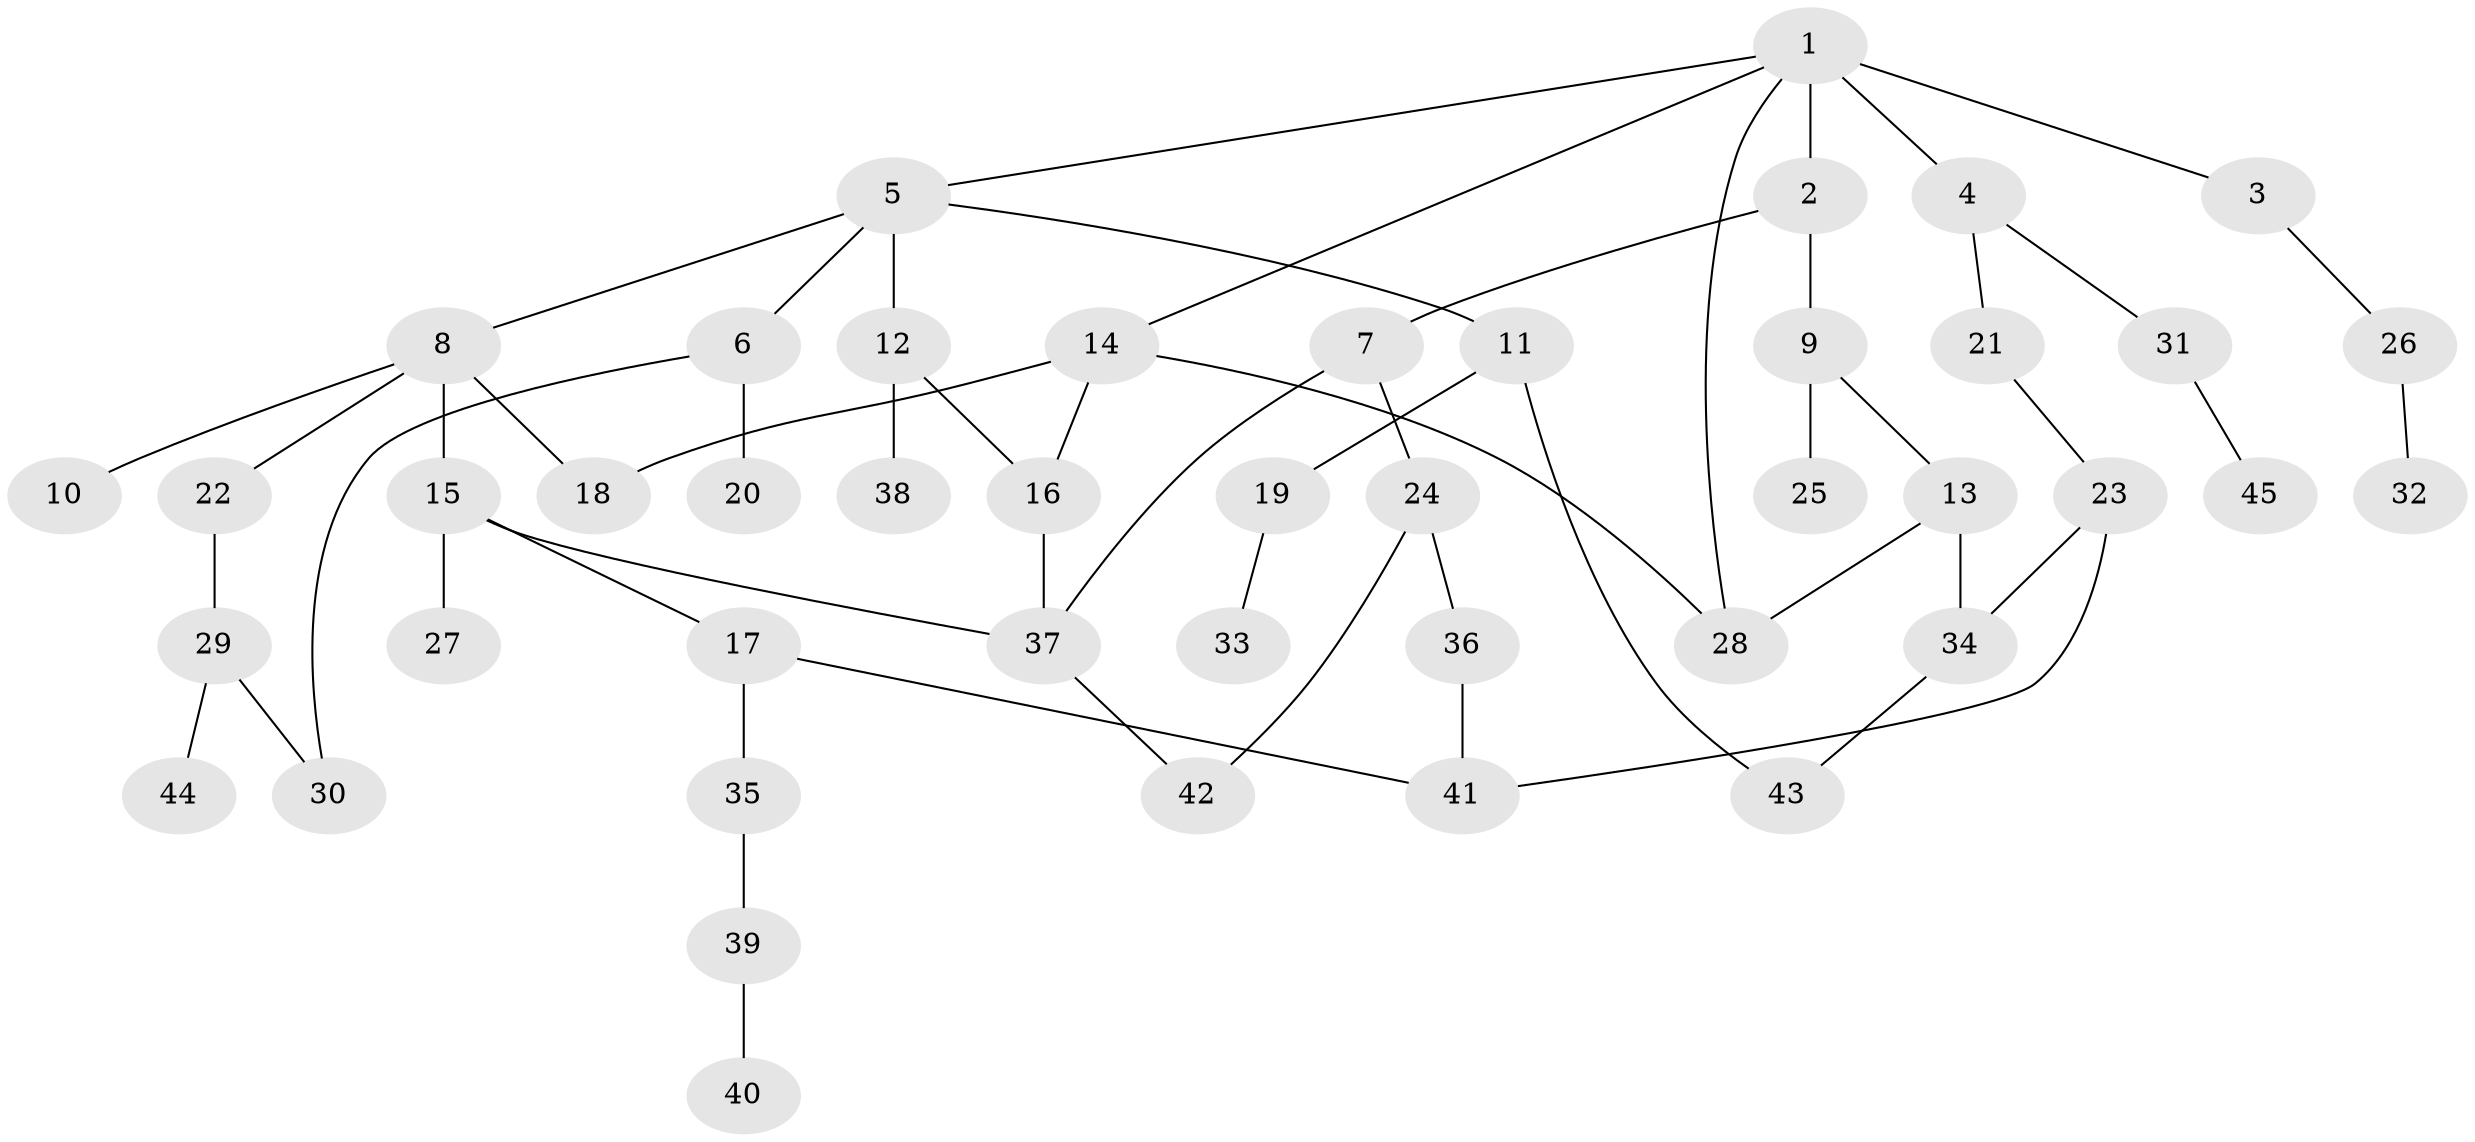 // original degree distribution, {9: 0.00684931506849315, 4: 0.0958904109589041, 3: 0.1643835616438356, 2: 0.2945205479452055, 6: 0.00684931506849315, 1: 0.3972602739726027, 7: 0.00684931506849315, 5: 0.0273972602739726}
// Generated by graph-tools (version 1.1) at 2025/48/03/04/25 22:48:51]
// undirected, 45 vertices, 56 edges
graph export_dot {
  node [color=gray90,style=filled];
  1;
  2;
  3;
  4;
  5;
  6;
  7;
  8;
  9;
  10;
  11;
  12;
  13;
  14;
  15;
  16;
  17;
  18;
  19;
  20;
  21;
  22;
  23;
  24;
  25;
  26;
  27;
  28;
  29;
  30;
  31;
  32;
  33;
  34;
  35;
  36;
  37;
  38;
  39;
  40;
  41;
  42;
  43;
  44;
  45;
  1 -- 2 [weight=1.0];
  1 -- 3 [weight=1.0];
  1 -- 4 [weight=2.0];
  1 -- 5 [weight=1.0];
  1 -- 14 [weight=1.0];
  1 -- 28 [weight=1.0];
  2 -- 7 [weight=1.0];
  2 -- 9 [weight=1.0];
  3 -- 26 [weight=1.0];
  4 -- 21 [weight=1.0];
  4 -- 31 [weight=1.0];
  5 -- 6 [weight=1.0];
  5 -- 8 [weight=1.0];
  5 -- 11 [weight=1.0];
  5 -- 12 [weight=1.0];
  6 -- 20 [weight=2.0];
  6 -- 30 [weight=1.0];
  7 -- 24 [weight=1.0];
  7 -- 37 [weight=1.0];
  8 -- 10 [weight=1.0];
  8 -- 15 [weight=1.0];
  8 -- 18 [weight=1.0];
  8 -- 22 [weight=1.0];
  9 -- 13 [weight=1.0];
  9 -- 25 [weight=3.0];
  11 -- 19 [weight=1.0];
  11 -- 43 [weight=1.0];
  12 -- 16 [weight=1.0];
  12 -- 38 [weight=2.0];
  13 -- 28 [weight=1.0];
  13 -- 34 [weight=1.0];
  14 -- 16 [weight=1.0];
  14 -- 18 [weight=1.0];
  14 -- 28 [weight=1.0];
  15 -- 17 [weight=1.0];
  15 -- 27 [weight=4.0];
  15 -- 37 [weight=1.0];
  16 -- 37 [weight=1.0];
  17 -- 35 [weight=1.0];
  17 -- 41 [weight=1.0];
  19 -- 33 [weight=1.0];
  21 -- 23 [weight=1.0];
  22 -- 29 [weight=1.0];
  23 -- 34 [weight=1.0];
  23 -- 41 [weight=1.0];
  24 -- 36 [weight=1.0];
  24 -- 42 [weight=1.0];
  26 -- 32 [weight=1.0];
  29 -- 30 [weight=1.0];
  29 -- 44 [weight=1.0];
  31 -- 45 [weight=1.0];
  34 -- 43 [weight=1.0];
  35 -- 39 [weight=1.0];
  36 -- 41 [weight=1.0];
  37 -- 42 [weight=1.0];
  39 -- 40 [weight=1.0];
}
